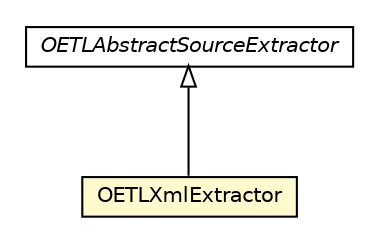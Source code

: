 #!/usr/local/bin/dot
#
# Class diagram 
# Generated by UMLGraph version R5_6-24-gf6e263 (http://www.umlgraph.org/)
#

digraph G {
	edge [fontname="Helvetica",fontsize=10,labelfontname="Helvetica",labelfontsize=10];
	node [fontname="Helvetica",fontsize=10,shape=plaintext];
	nodesep=0.25;
	ranksep=0.5;
	// com.orientechnologies.orient.etl.extractor.OETLAbstractSourceExtractor
	c3381131 [label=<<table title="com.orientechnologies.orient.etl.extractor.OETLAbstractSourceExtractor" border="0" cellborder="1" cellspacing="0" cellpadding="2" port="p" href="./OETLAbstractSourceExtractor.html">
		<tr><td><table border="0" cellspacing="0" cellpadding="1">
<tr><td align="center" balign="center"><font face="Helvetica-Oblique"> OETLAbstractSourceExtractor </font></td></tr>
		</table></td></tr>
		</table>>, URL="./OETLAbstractSourceExtractor.html", fontname="Helvetica", fontcolor="black", fontsize=10.0];
	// com.orientechnologies.orient.etl.extractor.OETLXmlExtractor
	c3381134 [label=<<table title="com.orientechnologies.orient.etl.extractor.OETLXmlExtractor" border="0" cellborder="1" cellspacing="0" cellpadding="2" port="p" bgcolor="lemonChiffon" href="./OETLXmlExtractor.html">
		<tr><td><table border="0" cellspacing="0" cellpadding="1">
<tr><td align="center" balign="center"> OETLXmlExtractor </td></tr>
		</table></td></tr>
		</table>>, URL="./OETLXmlExtractor.html", fontname="Helvetica", fontcolor="black", fontsize=10.0];
	//com.orientechnologies.orient.etl.extractor.OETLXmlExtractor extends com.orientechnologies.orient.etl.extractor.OETLAbstractSourceExtractor
	c3381131:p -> c3381134:p [dir=back,arrowtail=empty];
}

